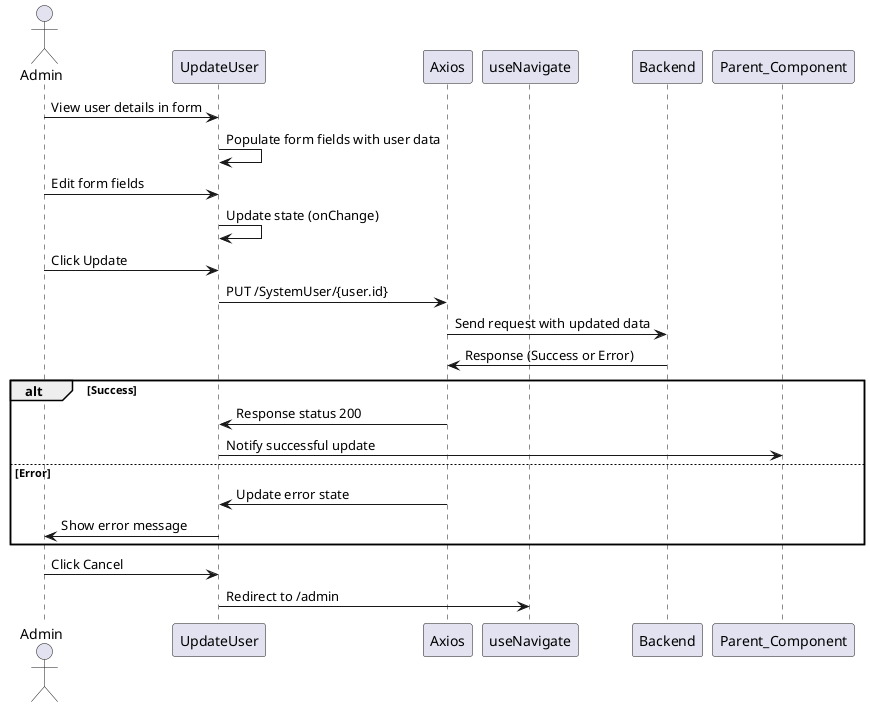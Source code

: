 
@startuml
actor Admin
participant UpdateUser
participant Axios
participant useNavigate

Admin -> UpdateUser: View user details in form
UpdateUser -> UpdateUser: Populate form fields with user data
Admin -> UpdateUser: Edit form fields
UpdateUser -> UpdateUser: Update state (onChange)
Admin -> UpdateUser: Click Update
UpdateUser -> Axios: PUT /SystemUser/{user.id}
Axios -> Backend: Send request with updated data
Backend -> Axios: Response (Success or Error)
alt Success
    Axios -> UpdateUser: Response status 200
    UpdateUser -> Parent_Component: Notify successful update
else Error
    Axios -> UpdateUser: Update error state
    UpdateUser -> Admin: Show error message
end
Admin -> UpdateUser: Click Cancel
UpdateUser -> useNavigate: Redirect to /admin
@enduml
